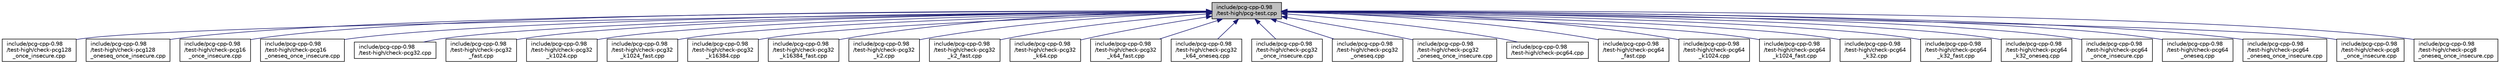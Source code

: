 digraph "include/pcg-cpp-0.98/test-high/pcg-test.cpp"
{
 // LATEX_PDF_SIZE
  edge [fontname="Helvetica",fontsize="10",labelfontname="Helvetica",labelfontsize="10"];
  node [fontname="Helvetica",fontsize="10",shape=record];
  Node1 [label="include/pcg-cpp-0.98\l/test-high/pcg-test.cpp",height=0.2,width=0.4,color="black", fillcolor="grey75", style="filled", fontcolor="black",tooltip=" "];
  Node1 -> Node2 [dir="back",color="midnightblue",fontsize="10",style="solid",fontname="Helvetica"];
  Node2 [label="include/pcg-cpp-0.98\l/test-high/check-pcg128\l_once_insecure.cpp",height=0.2,width=0.4,color="black", fillcolor="white", style="filled",URL="$check-pcg128__once__insecure_8cpp.html",tooltip=" "];
  Node1 -> Node3 [dir="back",color="midnightblue",fontsize="10",style="solid",fontname="Helvetica"];
  Node3 [label="include/pcg-cpp-0.98\l/test-high/check-pcg128\l_oneseq_once_insecure.cpp",height=0.2,width=0.4,color="black", fillcolor="white", style="filled",URL="$check-pcg128__oneseq__once__insecure_8cpp.html",tooltip=" "];
  Node1 -> Node4 [dir="back",color="midnightblue",fontsize="10",style="solid",fontname="Helvetica"];
  Node4 [label="include/pcg-cpp-0.98\l/test-high/check-pcg16\l_once_insecure.cpp",height=0.2,width=0.4,color="black", fillcolor="white", style="filled",URL="$check-pcg16__once__insecure_8cpp.html",tooltip=" "];
  Node1 -> Node5 [dir="back",color="midnightblue",fontsize="10",style="solid",fontname="Helvetica"];
  Node5 [label="include/pcg-cpp-0.98\l/test-high/check-pcg16\l_oneseq_once_insecure.cpp",height=0.2,width=0.4,color="black", fillcolor="white", style="filled",URL="$check-pcg16__oneseq__once__insecure_8cpp.html",tooltip=" "];
  Node1 -> Node6 [dir="back",color="midnightblue",fontsize="10",style="solid",fontname="Helvetica"];
  Node6 [label="include/pcg-cpp-0.98\l/test-high/check-pcg32.cpp",height=0.2,width=0.4,color="black", fillcolor="white", style="filled",URL="$check-pcg32_8cpp.html",tooltip=" "];
  Node1 -> Node7 [dir="back",color="midnightblue",fontsize="10",style="solid",fontname="Helvetica"];
  Node7 [label="include/pcg-cpp-0.98\l/test-high/check-pcg32\l_fast.cpp",height=0.2,width=0.4,color="black", fillcolor="white", style="filled",URL="$check-pcg32__fast_8cpp.html",tooltip=" "];
  Node1 -> Node8 [dir="back",color="midnightblue",fontsize="10",style="solid",fontname="Helvetica"];
  Node8 [label="include/pcg-cpp-0.98\l/test-high/check-pcg32\l_k1024.cpp",height=0.2,width=0.4,color="black", fillcolor="white", style="filled",URL="$check-pcg32__k1024_8cpp.html",tooltip=" "];
  Node1 -> Node9 [dir="back",color="midnightblue",fontsize="10",style="solid",fontname="Helvetica"];
  Node9 [label="include/pcg-cpp-0.98\l/test-high/check-pcg32\l_k1024_fast.cpp",height=0.2,width=0.4,color="black", fillcolor="white", style="filled",URL="$check-pcg32__k1024__fast_8cpp.html",tooltip=" "];
  Node1 -> Node10 [dir="back",color="midnightblue",fontsize="10",style="solid",fontname="Helvetica"];
  Node10 [label="include/pcg-cpp-0.98\l/test-high/check-pcg32\l_k16384.cpp",height=0.2,width=0.4,color="black", fillcolor="white", style="filled",URL="$check-pcg32__k16384_8cpp.html",tooltip=" "];
  Node1 -> Node11 [dir="back",color="midnightblue",fontsize="10",style="solid",fontname="Helvetica"];
  Node11 [label="include/pcg-cpp-0.98\l/test-high/check-pcg32\l_k16384_fast.cpp",height=0.2,width=0.4,color="black", fillcolor="white", style="filled",URL="$check-pcg32__k16384__fast_8cpp.html",tooltip=" "];
  Node1 -> Node12 [dir="back",color="midnightblue",fontsize="10",style="solid",fontname="Helvetica"];
  Node12 [label="include/pcg-cpp-0.98\l/test-high/check-pcg32\l_k2.cpp",height=0.2,width=0.4,color="black", fillcolor="white", style="filled",URL="$check-pcg32__k2_8cpp.html",tooltip=" "];
  Node1 -> Node13 [dir="back",color="midnightblue",fontsize="10",style="solid",fontname="Helvetica"];
  Node13 [label="include/pcg-cpp-0.98\l/test-high/check-pcg32\l_k2_fast.cpp",height=0.2,width=0.4,color="black", fillcolor="white", style="filled",URL="$check-pcg32__k2__fast_8cpp.html",tooltip=" "];
  Node1 -> Node14 [dir="back",color="midnightblue",fontsize="10",style="solid",fontname="Helvetica"];
  Node14 [label="include/pcg-cpp-0.98\l/test-high/check-pcg32\l_k64.cpp",height=0.2,width=0.4,color="black", fillcolor="white", style="filled",URL="$check-pcg32__k64_8cpp.html",tooltip=" "];
  Node1 -> Node15 [dir="back",color="midnightblue",fontsize="10",style="solid",fontname="Helvetica"];
  Node15 [label="include/pcg-cpp-0.98\l/test-high/check-pcg32\l_k64_fast.cpp",height=0.2,width=0.4,color="black", fillcolor="white", style="filled",URL="$check-pcg32__k64__fast_8cpp.html",tooltip=" "];
  Node1 -> Node16 [dir="back",color="midnightblue",fontsize="10",style="solid",fontname="Helvetica"];
  Node16 [label="include/pcg-cpp-0.98\l/test-high/check-pcg32\l_k64_oneseq.cpp",height=0.2,width=0.4,color="black", fillcolor="white", style="filled",URL="$check-pcg32__k64__oneseq_8cpp.html",tooltip=" "];
  Node1 -> Node17 [dir="back",color="midnightblue",fontsize="10",style="solid",fontname="Helvetica"];
  Node17 [label="include/pcg-cpp-0.98\l/test-high/check-pcg32\l_once_insecure.cpp",height=0.2,width=0.4,color="black", fillcolor="white", style="filled",URL="$check-pcg32__once__insecure_8cpp.html",tooltip=" "];
  Node1 -> Node18 [dir="back",color="midnightblue",fontsize="10",style="solid",fontname="Helvetica"];
  Node18 [label="include/pcg-cpp-0.98\l/test-high/check-pcg32\l_oneseq.cpp",height=0.2,width=0.4,color="black", fillcolor="white", style="filled",URL="$check-pcg32__oneseq_8cpp.html",tooltip=" "];
  Node1 -> Node19 [dir="back",color="midnightblue",fontsize="10",style="solid",fontname="Helvetica"];
  Node19 [label="include/pcg-cpp-0.98\l/test-high/check-pcg32\l_oneseq_once_insecure.cpp",height=0.2,width=0.4,color="black", fillcolor="white", style="filled",URL="$check-pcg32__oneseq__once__insecure_8cpp.html",tooltip=" "];
  Node1 -> Node20 [dir="back",color="midnightblue",fontsize="10",style="solid",fontname="Helvetica"];
  Node20 [label="include/pcg-cpp-0.98\l/test-high/check-pcg64.cpp",height=0.2,width=0.4,color="black", fillcolor="white", style="filled",URL="$check-pcg64_8cpp.html",tooltip=" "];
  Node1 -> Node21 [dir="back",color="midnightblue",fontsize="10",style="solid",fontname="Helvetica"];
  Node21 [label="include/pcg-cpp-0.98\l/test-high/check-pcg64\l_fast.cpp",height=0.2,width=0.4,color="black", fillcolor="white", style="filled",URL="$check-pcg64__fast_8cpp.html",tooltip=" "];
  Node1 -> Node22 [dir="back",color="midnightblue",fontsize="10",style="solid",fontname="Helvetica"];
  Node22 [label="include/pcg-cpp-0.98\l/test-high/check-pcg64\l_k1024.cpp",height=0.2,width=0.4,color="black", fillcolor="white", style="filled",URL="$check-pcg64__k1024_8cpp.html",tooltip=" "];
  Node1 -> Node23 [dir="back",color="midnightblue",fontsize="10",style="solid",fontname="Helvetica"];
  Node23 [label="include/pcg-cpp-0.98\l/test-high/check-pcg64\l_k1024_fast.cpp",height=0.2,width=0.4,color="black", fillcolor="white", style="filled",URL="$check-pcg64__k1024__fast_8cpp.html",tooltip=" "];
  Node1 -> Node24 [dir="back",color="midnightblue",fontsize="10",style="solid",fontname="Helvetica"];
  Node24 [label="include/pcg-cpp-0.98\l/test-high/check-pcg64\l_k32.cpp",height=0.2,width=0.4,color="black", fillcolor="white", style="filled",URL="$check-pcg64__k32_8cpp.html",tooltip=" "];
  Node1 -> Node25 [dir="back",color="midnightblue",fontsize="10",style="solid",fontname="Helvetica"];
  Node25 [label="include/pcg-cpp-0.98\l/test-high/check-pcg64\l_k32_fast.cpp",height=0.2,width=0.4,color="black", fillcolor="white", style="filled",URL="$check-pcg64__k32__fast_8cpp.html",tooltip=" "];
  Node1 -> Node26 [dir="back",color="midnightblue",fontsize="10",style="solid",fontname="Helvetica"];
  Node26 [label="include/pcg-cpp-0.98\l/test-high/check-pcg64\l_k32_oneseq.cpp",height=0.2,width=0.4,color="black", fillcolor="white", style="filled",URL="$check-pcg64__k32__oneseq_8cpp.html",tooltip=" "];
  Node1 -> Node27 [dir="back",color="midnightblue",fontsize="10",style="solid",fontname="Helvetica"];
  Node27 [label="include/pcg-cpp-0.98\l/test-high/check-pcg64\l_once_insecure.cpp",height=0.2,width=0.4,color="black", fillcolor="white", style="filled",URL="$check-pcg64__once__insecure_8cpp.html",tooltip=" "];
  Node1 -> Node28 [dir="back",color="midnightblue",fontsize="10",style="solid",fontname="Helvetica"];
  Node28 [label="include/pcg-cpp-0.98\l/test-high/check-pcg64\l_oneseq.cpp",height=0.2,width=0.4,color="black", fillcolor="white", style="filled",URL="$check-pcg64__oneseq_8cpp.html",tooltip=" "];
  Node1 -> Node29 [dir="back",color="midnightblue",fontsize="10",style="solid",fontname="Helvetica"];
  Node29 [label="include/pcg-cpp-0.98\l/test-high/check-pcg64\l_oneseq_once_insecure.cpp",height=0.2,width=0.4,color="black", fillcolor="white", style="filled",URL="$check-pcg64__oneseq__once__insecure_8cpp.html",tooltip=" "];
  Node1 -> Node30 [dir="back",color="midnightblue",fontsize="10",style="solid",fontname="Helvetica"];
  Node30 [label="include/pcg-cpp-0.98\l/test-high/check-pcg8\l_once_insecure.cpp",height=0.2,width=0.4,color="black", fillcolor="white", style="filled",URL="$check-pcg8__once__insecure_8cpp.html",tooltip=" "];
  Node1 -> Node31 [dir="back",color="midnightblue",fontsize="10",style="solid",fontname="Helvetica"];
  Node31 [label="include/pcg-cpp-0.98\l/test-high/check-pcg8\l_oneseq_once_insecure.cpp",height=0.2,width=0.4,color="black", fillcolor="white", style="filled",URL="$check-pcg8__oneseq__once__insecure_8cpp.html",tooltip=" "];
}
